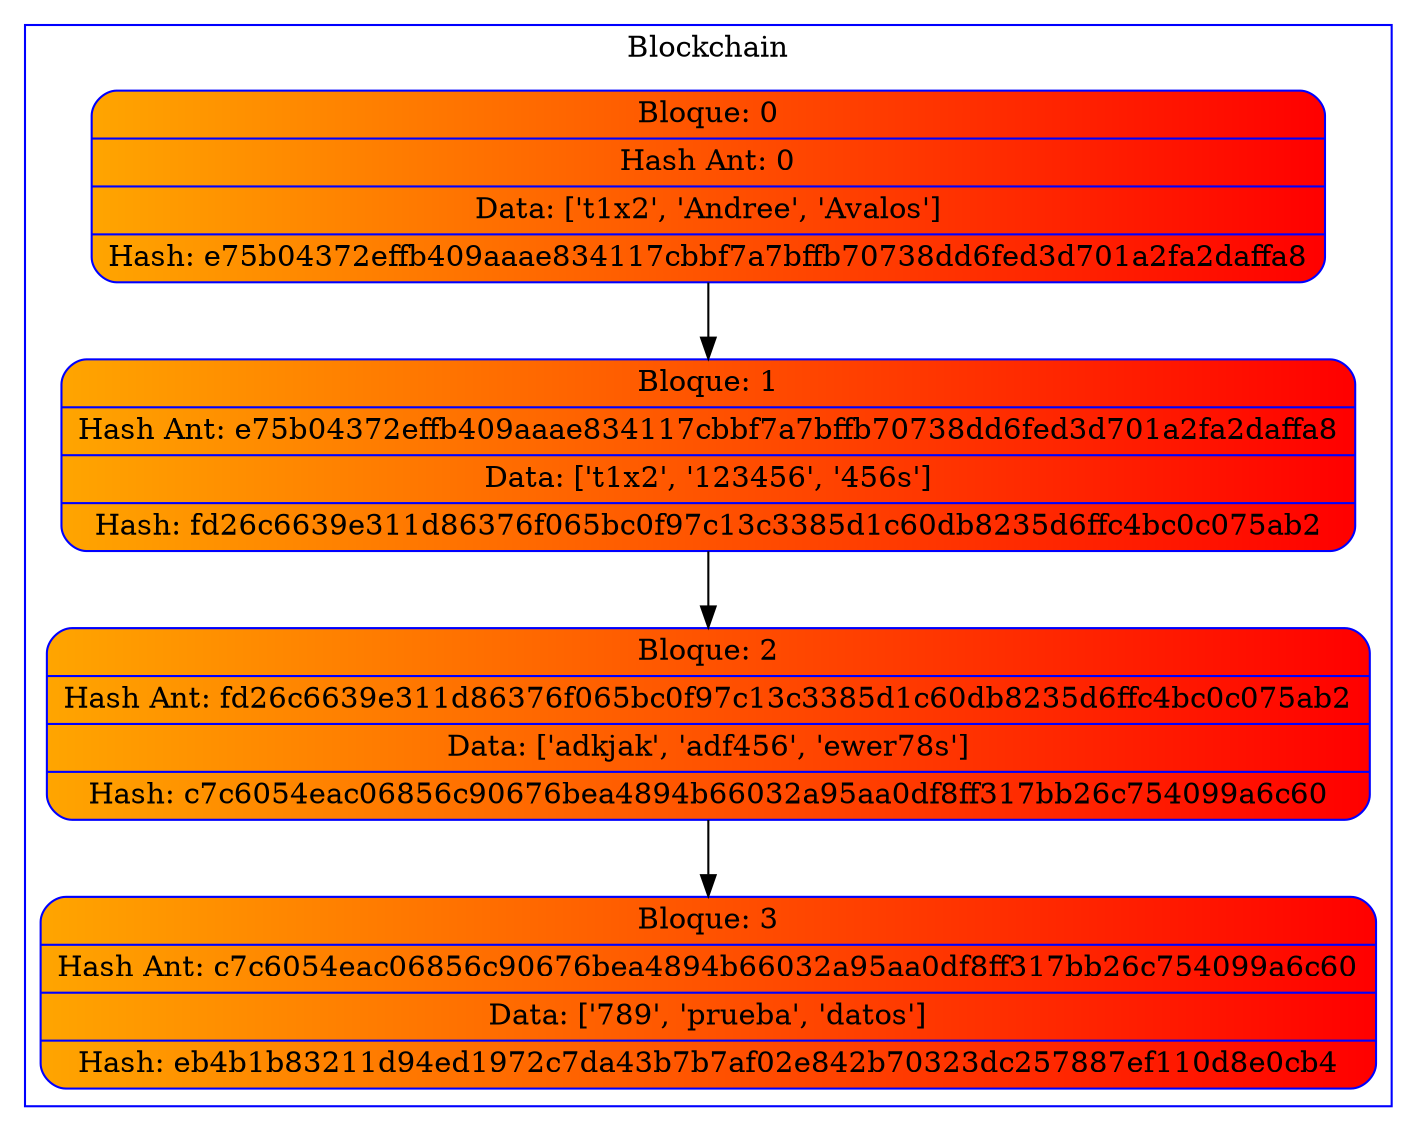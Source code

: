 digraph g {
subgraph cluster1 {
node[shape = record, style="rounded,filled",color="blue", fillcolor="orange:red"];
rankdir=LR;
0[label ="{Bloque: 0|Hash Ant: 0|Data: ['t1x2', 'Andree', 'Avalos']|Hash: e75b04372effb409aaae834117cbbf7a7bffb70738dd6fed3d701a2fa2daffa8}"];
1[label ="{Bloque: 1|Hash Ant: e75b04372effb409aaae834117cbbf7a7bffb70738dd6fed3d701a2fa2daffa8|Data: ['t1x2', '123456', '456s']|Hash: fd26c6639e311d86376f065bc0f97c13c3385d1c60db8235d6ffc4bc0c075ab2}"];
2[label ="{Bloque: 2|Hash Ant: fd26c6639e311d86376f065bc0f97c13c3385d1c60db8235d6ffc4bc0c075ab2|Data: ['adkjak', 'adf456', 'ewer78s']|Hash: c7c6054eac06856c90676bea4894b66032a95aa0df8ff317bb26c754099a6c60}"];
3[label ="{Bloque: 3|Hash Ant: c7c6054eac06856c90676bea4894b66032a95aa0df8ff317bb26c754099a6c60|Data: ['789', 'prueba', 'datos']|Hash: eb4b1b83211d94ed1972c7da43b7b7af02e842b70323dc257887ef110d8e0cb4}"];
0[label ="{Bloque: 0|Hash Ant: 0|Data: ['t1x2', 'Andree', 'Avalos']|Hash: e75b04372effb409aaae834117cbbf7a7bffb70738dd6fed3d701a2fa2daffa8}"];
1[label ="{Bloque: 1|Hash Ant: e75b04372effb409aaae834117cbbf7a7bffb70738dd6fed3d701a2fa2daffa8|Data: ['t1x2', '123456', '456s']|Hash: fd26c6639e311d86376f065bc0f97c13c3385d1c60db8235d6ffc4bc0c075ab2}"];
2[label ="{Bloque: 2|Hash Ant: fd26c6639e311d86376f065bc0f97c13c3385d1c60db8235d6ffc4bc0c075ab2|Data: ['adkjak', 'adf456', 'ewer78s']|Hash: c7c6054eac06856c90676bea4894b66032a95aa0df8ff317bb26c754099a6c60}"];
3[label ="{Bloque: 3|Hash Ant: c7c6054eac06856c90676bea4894b66032a95aa0df8ff317bb26c754099a6c60|Data: ['789', 'prueba', 'datos']|Hash: eb4b1b83211d94ed1972c7da43b7b7af02e842b70323dc257887ef110d8e0cb4}"];
0[label ="{Bloque: 0|Hash Ant: 0|Data: ['t1x2', 'Andree', 'Avalos']|Hash: e75b04372effb409aaae834117cbbf7a7bffb70738dd6fed3d701a2fa2daffa8}"];
1[label ="{Bloque: 1|Hash Ant: e75b04372effb409aaae834117cbbf7a7bffb70738dd6fed3d701a2fa2daffa8|Data: ['t1x2', '123456', '456s']|Hash: fd26c6639e311d86376f065bc0f97c13c3385d1c60db8235d6ffc4bc0c075ab2}"];
2[label ="{Bloque: 2|Hash Ant: fd26c6639e311d86376f065bc0f97c13c3385d1c60db8235d6ffc4bc0c075ab2|Data: ['adkjak', 'adf456', 'ewer78s']|Hash: c7c6054eac06856c90676bea4894b66032a95aa0df8ff317bb26c754099a6c60}"];
3[label ="{Bloque: 3|Hash Ant: c7c6054eac06856c90676bea4894b66032a95aa0df8ff317bb26c754099a6c60|Data: ['789', 'prueba', 'datos']|Hash: eb4b1b83211d94ed1972c7da43b7b7af02e842b70323dc257887ef110d8e0cb4}"];
0[label ="{Bloque: 0|Hash Ant: 0|Data: ['t1x2', 'Andree', 'Avalos']|Hash: e75b04372effb409aaae834117cbbf7a7bffb70738dd6fed3d701a2fa2daffa8}"];
1[label ="{Bloque: 1|Hash Ant: e75b04372effb409aaae834117cbbf7a7bffb70738dd6fed3d701a2fa2daffa8|Data: ['t1x2', '123456', '456s']|Hash: fd26c6639e311d86376f065bc0f97c13c3385d1c60db8235d6ffc4bc0c075ab2}"];
2[label ="{Bloque: 2|Hash Ant: fd26c6639e311d86376f065bc0f97c13c3385d1c60db8235d6ffc4bc0c075ab2|Data: ['adkjak', 'adf456', 'ewer78s']|Hash: c7c6054eac06856c90676bea4894b66032a95aa0df8ff317bb26c754099a6c60}"];
3[label ="{Bloque: 3|Hash Ant: c7c6054eac06856c90676bea4894b66032a95aa0df8ff317bb26c754099a6c60|Data: ['789', 'prueba', 'datos']|Hash: eb4b1b83211d94ed1972c7da43b7b7af02e842b70323dc257887ef110d8e0cb4}"];
0->1;
1->2;
2->3;
label = Blockchain
color = blue}
}